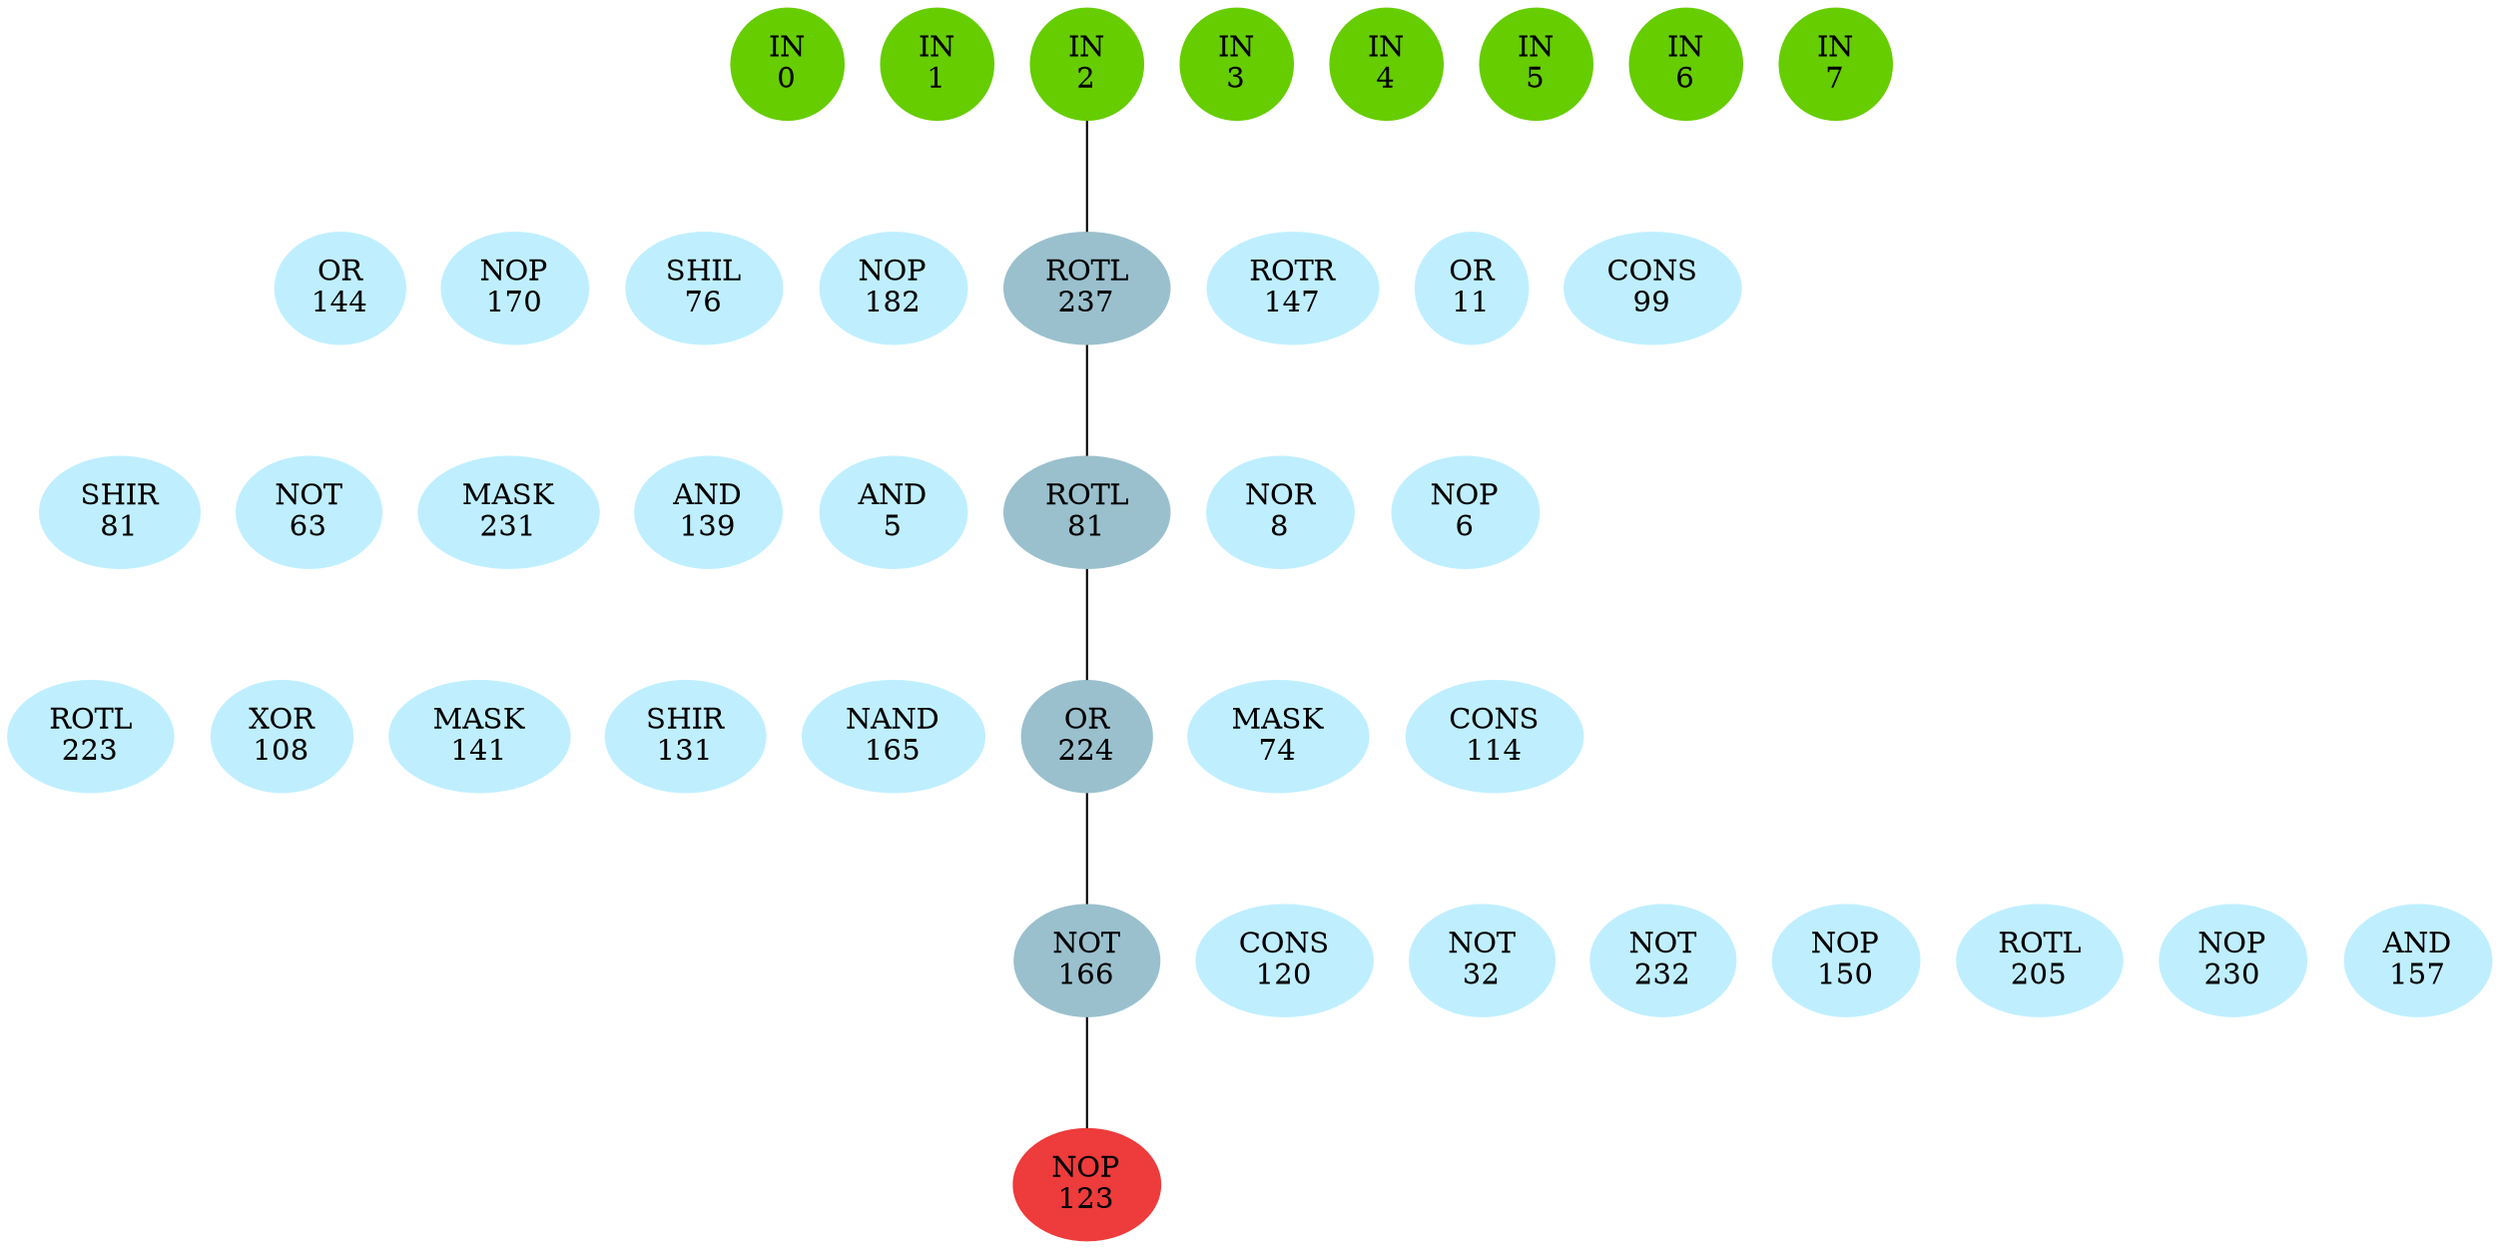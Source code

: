 graph EACircuit {
rankdir=BT;
ranksep=0.75;
ordering=out;
splines=polyline;
node [style=filled, color=lightblue2];

{ rank=same;
node [color=chartreuse3];
"-1_0"[label="IN\n0"];
node [color=chartreuse3];
"-1_1"[label="IN\n1"];
node [color=chartreuse3];
"-1_2"[label="IN\n2"];
node [color=chartreuse3];
"-1_3"[label="IN\n3"];
node [color=chartreuse3];
"-1_4"[label="IN\n4"];
node [color=chartreuse3];
"-1_5"[label="IN\n5"];
node [color=chartreuse3];
"-1_6"[label="IN\n6"];
node [color=chartreuse3];
"-1_7"[label="IN\n7"];
}
{ rank=same;
node [color=lightblue1];
"0_0"[label="OR\n144"];
node [color=lightblue1];
"0_1"[label="NOP\n170"];
node [color=lightblue1];
"0_2"[label="SHIL\n76"];
node [color=lightblue1];
"0_3"[label="NOP\n182"];
node [color=lightblue3];
"0_4"[label="ROTL\n237"];
node [color=lightblue1];
"0_5"[label="ROTR\n147"];
node [color=lightblue1];
"0_6"[label="OR\n11"];
node [color=lightblue1];
"0_7"[label="CONS\n99"];
}
{ rank=same;
node [color=lightblue1];
"1_0"[label="SHIR\n81"];
node [color=lightblue1];
"1_1"[label="NOT\n63"];
node [color=lightblue1];
"1_2"[label="MASK\n231"];
node [color=lightblue1];
"1_3"[label="AND\n139"];
node [color=lightblue1];
"1_4"[label="AND\n5"];
node [color=lightblue3];
"1_5"[label="ROTL\n81"];
node [color=lightblue1];
"1_6"[label="NOR\n8"];
node [color=lightblue1];
"1_7"[label="NOP\n6"];
}
{ rank=same;
node [color=lightblue1];
"2_0"[label="ROTL\n223"];
node [color=lightblue1];
"2_1"[label="XOR\n108"];
node [color=lightblue1];
"2_2"[label="MASK\n141"];
node [color=lightblue1];
"2_3"[label="SHIR\n131"];
node [color=lightblue1];
"2_4"[label="NAND\n165"];
node [color=lightblue3];
"2_5"[label="OR\n224"];
node [color=lightblue1];
"2_6"[label="MASK\n74"];
node [color=lightblue1];
"2_7"[label="CONS\n114"];
}
{ rank=same;
node [color=lightblue3];
"3_0"[label="NOT\n166"];
node [color=lightblue1];
"3_1"[label="CONS\n120"];
node [color=lightblue1];
"3_2"[label="NOT\n32"];
node [color=lightblue1];
"3_3"[label="NOT\n232"];
node [color=lightblue1];
"3_4"[label="NOP\n150"];
node [color=lightblue1];
"3_5"[label="ROTL\n205"];
node [color=lightblue1];
"3_6"[label="NOP\n230"];
node [color=lightblue1];
"3_7"[label="AND\n157"];
}
{ rank=same;
node [color=brown2];
"4_0"[label="NOP\n123"];
}
edge[style=invis];
"-1_0" -- "-1_1" -- "-1_2" -- "-1_3" -- "-1_4" -- "-1_5" -- "-1_6" -- "-1_7";
"0_0" -- "0_1" -- "0_2" -- "0_3" -- "0_4" -- "0_5" -- "0_6" -- "0_7";
"1_0" -- "1_1" -- "1_2" -- "1_3" -- "1_4" -- "1_5" -- "1_6" -- "1_7";
"2_0" -- "2_1" -- "2_2" -- "2_3" -- "2_4" -- "2_5" -- "2_6" -- "2_7";
"3_0" -- "3_1" -- "3_2" -- "3_3" -- "3_4" -- "3_5" -- "3_6" -- "3_7";
"4_0" -- "4_0";
edge[style=solid];
"0_4" -- "-1_2";
"1_5" -- "0_4";
"2_5" -- "1_5";
"3_0" -- "2_5";
"4_0" -- "3_0";
}